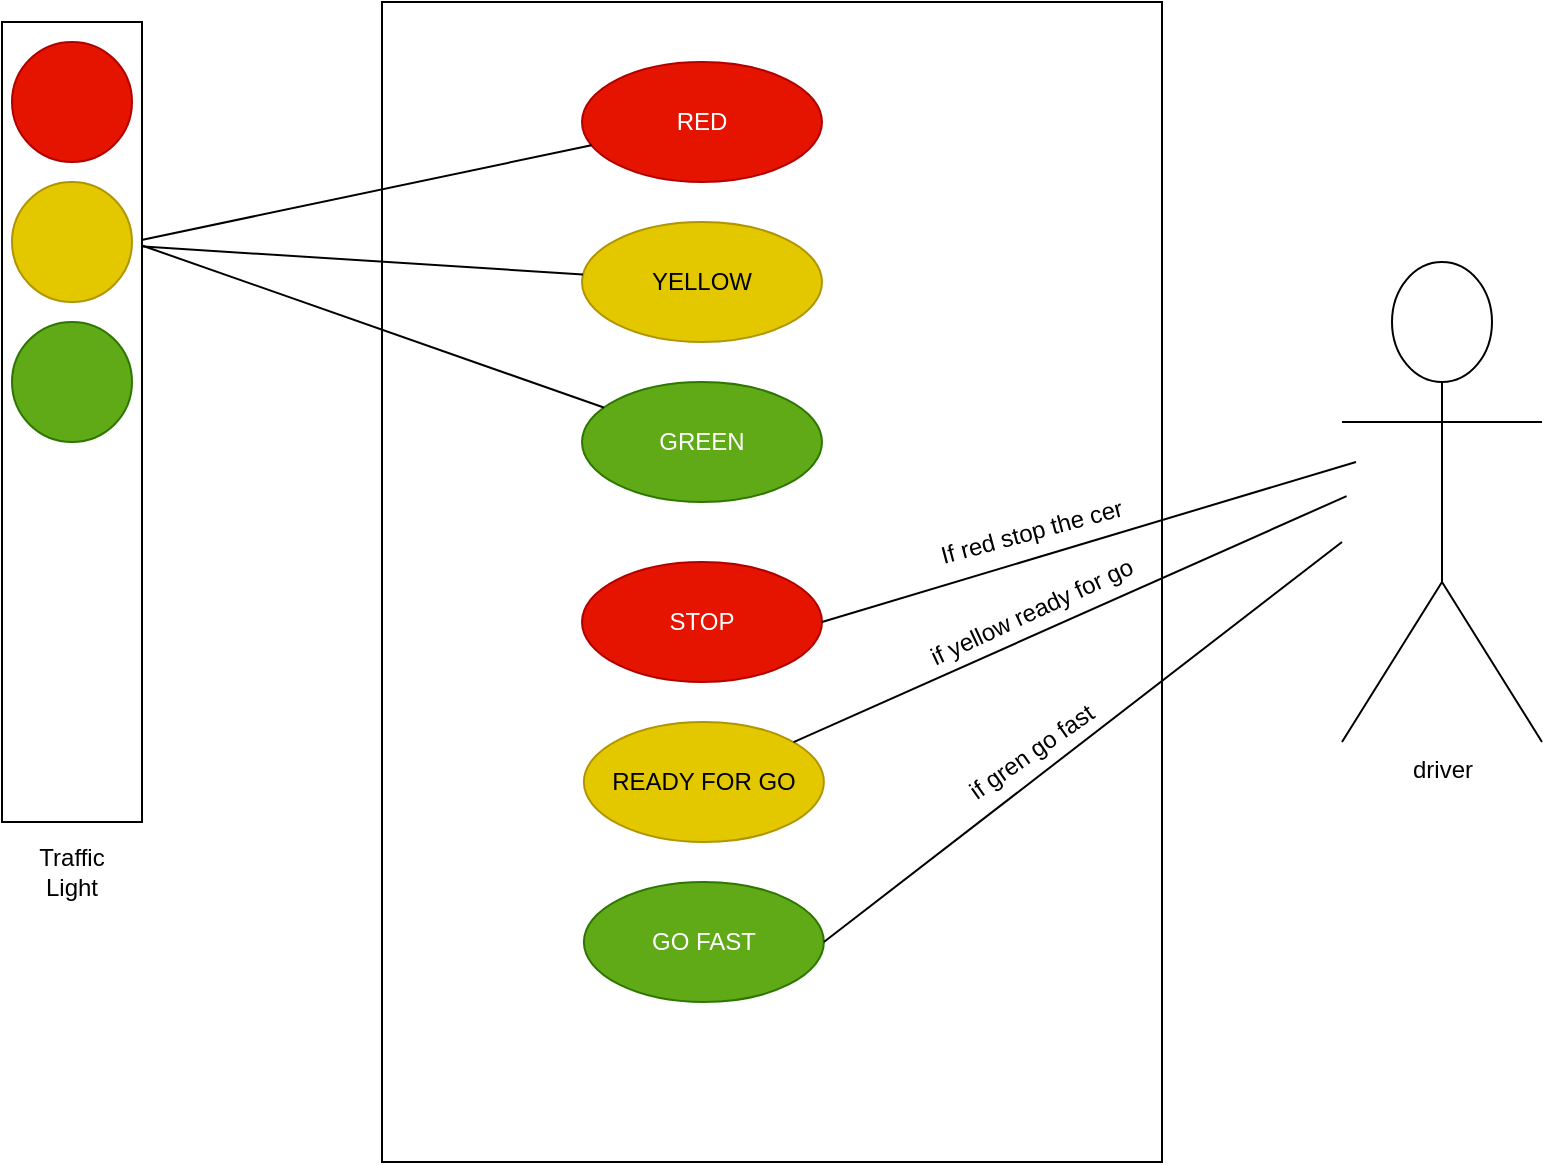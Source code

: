 <mxfile>
    <diagram id="t_l-RuwPjtZlo4O2HLM6" name="Page-1">
        <mxGraphModel dx="1054" dy="617" grid="1" gridSize="10" guides="1" tooltips="1" connect="1" arrows="1" fold="1" page="1" pageScale="1" pageWidth="850" pageHeight="1100" math="0" shadow="0">
            <root>
                <mxCell id="0"/>
                <mxCell id="1" parent="0"/>
                <mxCell id="3" value="" style="rounded=0;whiteSpace=wrap;html=1;" vertex="1" parent="1">
                    <mxGeometry x="220" y="20" width="390" height="580" as="geometry"/>
                </mxCell>
                <mxCell id="9" value="RED" style="ellipse;whiteSpace=wrap;html=1;fillColor=#e51400;fontColor=#ffffff;strokeColor=#B20000;" vertex="1" parent="1">
                    <mxGeometry x="320" y="50" width="120" height="60" as="geometry"/>
                </mxCell>
                <mxCell id="10" value="YELLOW" style="ellipse;whiteSpace=wrap;html=1;fillColor=#e3c800;fontColor=#000000;strokeColor=#B09500;" vertex="1" parent="1">
                    <mxGeometry x="320" y="130" width="120" height="60" as="geometry"/>
                </mxCell>
                <mxCell id="11" value="GREEN" style="ellipse;whiteSpace=wrap;html=1;fillColor=#60a917;fontColor=#ffffff;strokeColor=#2D7600;" vertex="1" parent="1">
                    <mxGeometry x="320" y="210" width="120" height="60" as="geometry"/>
                </mxCell>
                <mxCell id="13" value="" style="endArrow=none;html=1;exitX=1;exitY=0.5;exitDx=0;exitDy=0;" edge="1" parent="1" source="27" target="9">
                    <mxGeometry width="50" height="50" relative="1" as="geometry">
                        <mxPoint x="88.15" y="231.96" as="sourcePoint"/>
                        <mxPoint x="240" y="120" as="targetPoint"/>
                        <Array as="points"/>
                    </mxGeometry>
                </mxCell>
                <mxCell id="14" value="" style="endArrow=none;html=1;" edge="1" parent="1" source="27" target="10">
                    <mxGeometry width="50" height="50" relative="1" as="geometry">
                        <mxPoint x="95" y="240" as="sourcePoint"/>
                        <mxPoint x="348.604" y="111.716" as="targetPoint"/>
                    </mxGeometry>
                </mxCell>
                <mxCell id="15" value="" style="endArrow=none;html=1;exitX=1;exitY=0.5;exitDx=0;exitDy=0;" edge="1" parent="1" source="27" target="11">
                    <mxGeometry width="50" height="50" relative="1" as="geometry">
                        <mxPoint x="99" y="251.16" as="sourcePoint"/>
                        <mxPoint x="337.716" y="184.717" as="targetPoint"/>
                    </mxGeometry>
                </mxCell>
                <mxCell id="16" value="STOP" style="ellipse;whiteSpace=wrap;html=1;fillColor=#e51400;fontColor=#ffffff;strokeColor=#B20000;" vertex="1" parent="1">
                    <mxGeometry x="320" y="300" width="120" height="60" as="geometry"/>
                </mxCell>
                <mxCell id="17" value="" style="endArrow=none;html=1;entryX=0.1;entryY=0.5;entryDx=0;entryDy=0;entryPerimeter=0;exitX=1;exitY=0.5;exitDx=0;exitDy=0;" edge="1" parent="1" source="16">
                    <mxGeometry width="50" height="50" relative="1" as="geometry">
                        <mxPoint x="460" y="340" as="sourcePoint"/>
                        <mxPoint x="707" y="250" as="targetPoint"/>
                    </mxGeometry>
                </mxCell>
                <mxCell id="18" value="If red stop the cer" style="text;html=1;strokeColor=none;fillColor=none;align=center;verticalAlign=middle;whiteSpace=wrap;rounded=0;rotation=-15;" vertex="1" parent="1">
                    <mxGeometry x="490" y="270" width="110" height="30" as="geometry"/>
                </mxCell>
                <mxCell id="19" value="READY FOR GO" style="ellipse;whiteSpace=wrap;html=1;fillColor=#e3c800;fontColor=#000000;strokeColor=#B09500;" vertex="1" parent="1">
                    <mxGeometry x="320.94" y="380" width="120" height="60" as="geometry"/>
                </mxCell>
                <mxCell id="20" value="" style="endArrow=none;html=1;entryX=0.033;entryY=0.642;entryDx=0;entryDy=0;entryPerimeter=0;" edge="1" parent="1" source="19">
                    <mxGeometry width="50" height="50" relative="1" as="geometry">
                        <mxPoint x="450" y="340" as="sourcePoint"/>
                        <mxPoint x="702.31" y="267.04" as="targetPoint"/>
                    </mxGeometry>
                </mxCell>
                <mxCell id="21" value="if yellow ready for go" style="text;html=1;strokeColor=none;fillColor=none;align=center;verticalAlign=middle;whiteSpace=wrap;rounded=0;rotation=-25;" vertex="1" parent="1">
                    <mxGeometry x="480" y="310" width="130" height="30" as="geometry"/>
                </mxCell>
                <mxCell id="22" value="GO FAST" style="ellipse;whiteSpace=wrap;html=1;fillColor=#60a917;fontColor=#ffffff;strokeColor=#2D7600;" vertex="1" parent="1">
                    <mxGeometry x="320.94" y="460" width="120" height="60" as="geometry"/>
                </mxCell>
                <mxCell id="23" value="" style="endArrow=none;html=1;exitX=1;exitY=0.5;exitDx=0;exitDy=0;" edge="1" parent="1" source="22">
                    <mxGeometry width="50" height="50" relative="1" as="geometry">
                        <mxPoint x="435.696" y="400.02" as="sourcePoint"/>
                        <mxPoint x="700" y="290" as="targetPoint"/>
                    </mxGeometry>
                </mxCell>
                <mxCell id="24" value="if gren go fast" style="text;html=1;strokeColor=none;fillColor=none;align=center;verticalAlign=middle;whiteSpace=wrap;rounded=0;rotation=-35;" vertex="1" parent="1">
                    <mxGeometry x="480" y="380" width="130" height="30" as="geometry"/>
                </mxCell>
                <mxCell id="25" value="" style="rounded=0;whiteSpace=wrap;html=1;" vertex="1" parent="1">
                    <mxGeometry x="30" y="30" width="70" height="400" as="geometry"/>
                </mxCell>
                <mxCell id="26" value="" style="ellipse;whiteSpace=wrap;html=1;aspect=fixed;fillColor=#e51400;fontColor=#ffffff;strokeColor=#B20000;" vertex="1" parent="1">
                    <mxGeometry x="35" y="40" width="60" height="60" as="geometry"/>
                </mxCell>
                <mxCell id="27" value="" style="ellipse;whiteSpace=wrap;html=1;aspect=fixed;fillColor=#e3c800;fontColor=#000000;strokeColor=#B09500;" vertex="1" parent="1">
                    <mxGeometry x="35" y="110" width="60" height="60" as="geometry"/>
                </mxCell>
                <mxCell id="28" value="" style="ellipse;whiteSpace=wrap;html=1;aspect=fixed;fillColor=#60a917;fontColor=#ffffff;strokeColor=#2D7600;" vertex="1" parent="1">
                    <mxGeometry x="35" y="180" width="60" height="60" as="geometry"/>
                </mxCell>
                <mxCell id="29" value="driver&lt;br&gt;" style="shape=umlActor;verticalLabelPosition=bottom;verticalAlign=top;html=1;outlineConnect=0;" vertex="1" parent="1">
                    <mxGeometry x="700" y="150" width="100" height="240" as="geometry"/>
                </mxCell>
                <mxCell id="31" value="Traffic Light" style="text;html=1;strokeColor=none;fillColor=none;align=center;verticalAlign=middle;whiteSpace=wrap;rounded=0;" vertex="1" parent="1">
                    <mxGeometry x="35" y="440" width="60" height="30" as="geometry"/>
                </mxCell>
            </root>
        </mxGraphModel>
    </diagram>
</mxfile>